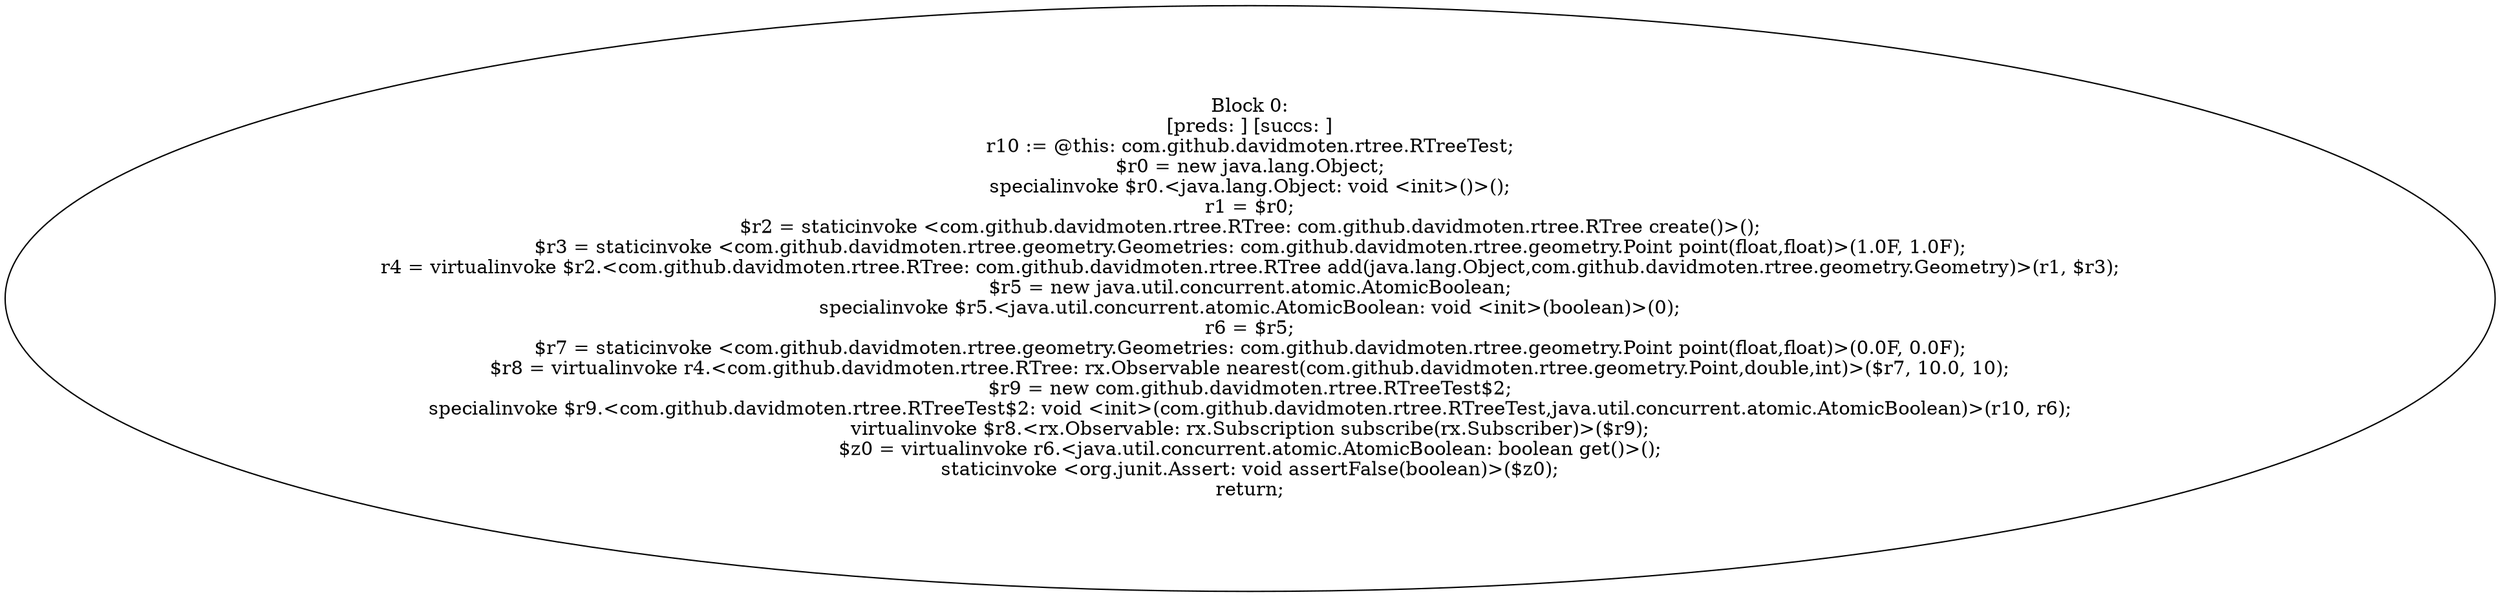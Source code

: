 digraph "unitGraph" {
    "Block 0:
[preds: ] [succs: ]
r10 := @this: com.github.davidmoten.rtree.RTreeTest;
$r0 = new java.lang.Object;
specialinvoke $r0.<java.lang.Object: void <init>()>();
r1 = $r0;
$r2 = staticinvoke <com.github.davidmoten.rtree.RTree: com.github.davidmoten.rtree.RTree create()>();
$r3 = staticinvoke <com.github.davidmoten.rtree.geometry.Geometries: com.github.davidmoten.rtree.geometry.Point point(float,float)>(1.0F, 1.0F);
r4 = virtualinvoke $r2.<com.github.davidmoten.rtree.RTree: com.github.davidmoten.rtree.RTree add(java.lang.Object,com.github.davidmoten.rtree.geometry.Geometry)>(r1, $r3);
$r5 = new java.util.concurrent.atomic.AtomicBoolean;
specialinvoke $r5.<java.util.concurrent.atomic.AtomicBoolean: void <init>(boolean)>(0);
r6 = $r5;
$r7 = staticinvoke <com.github.davidmoten.rtree.geometry.Geometries: com.github.davidmoten.rtree.geometry.Point point(float,float)>(0.0F, 0.0F);
$r8 = virtualinvoke r4.<com.github.davidmoten.rtree.RTree: rx.Observable nearest(com.github.davidmoten.rtree.geometry.Point,double,int)>($r7, 10.0, 10);
$r9 = new com.github.davidmoten.rtree.RTreeTest$2;
specialinvoke $r9.<com.github.davidmoten.rtree.RTreeTest$2: void <init>(com.github.davidmoten.rtree.RTreeTest,java.util.concurrent.atomic.AtomicBoolean)>(r10, r6);
virtualinvoke $r8.<rx.Observable: rx.Subscription subscribe(rx.Subscriber)>($r9);
$z0 = virtualinvoke r6.<java.util.concurrent.atomic.AtomicBoolean: boolean get()>();
staticinvoke <org.junit.Assert: void assertFalse(boolean)>($z0);
return;
"
}

